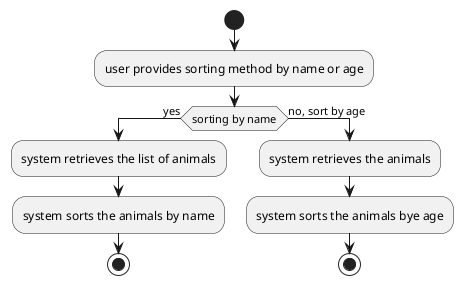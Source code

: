 @startuml
start

:user provides sorting method by name or age;

if(sorting by name) then (yes)
:system retrieves the list of animals;
:system sorts the animals by name;
stop
else (no, sort by age)
 :system retrieves the animals;
 :system sorts the animals bye age;
 stop

@enduml